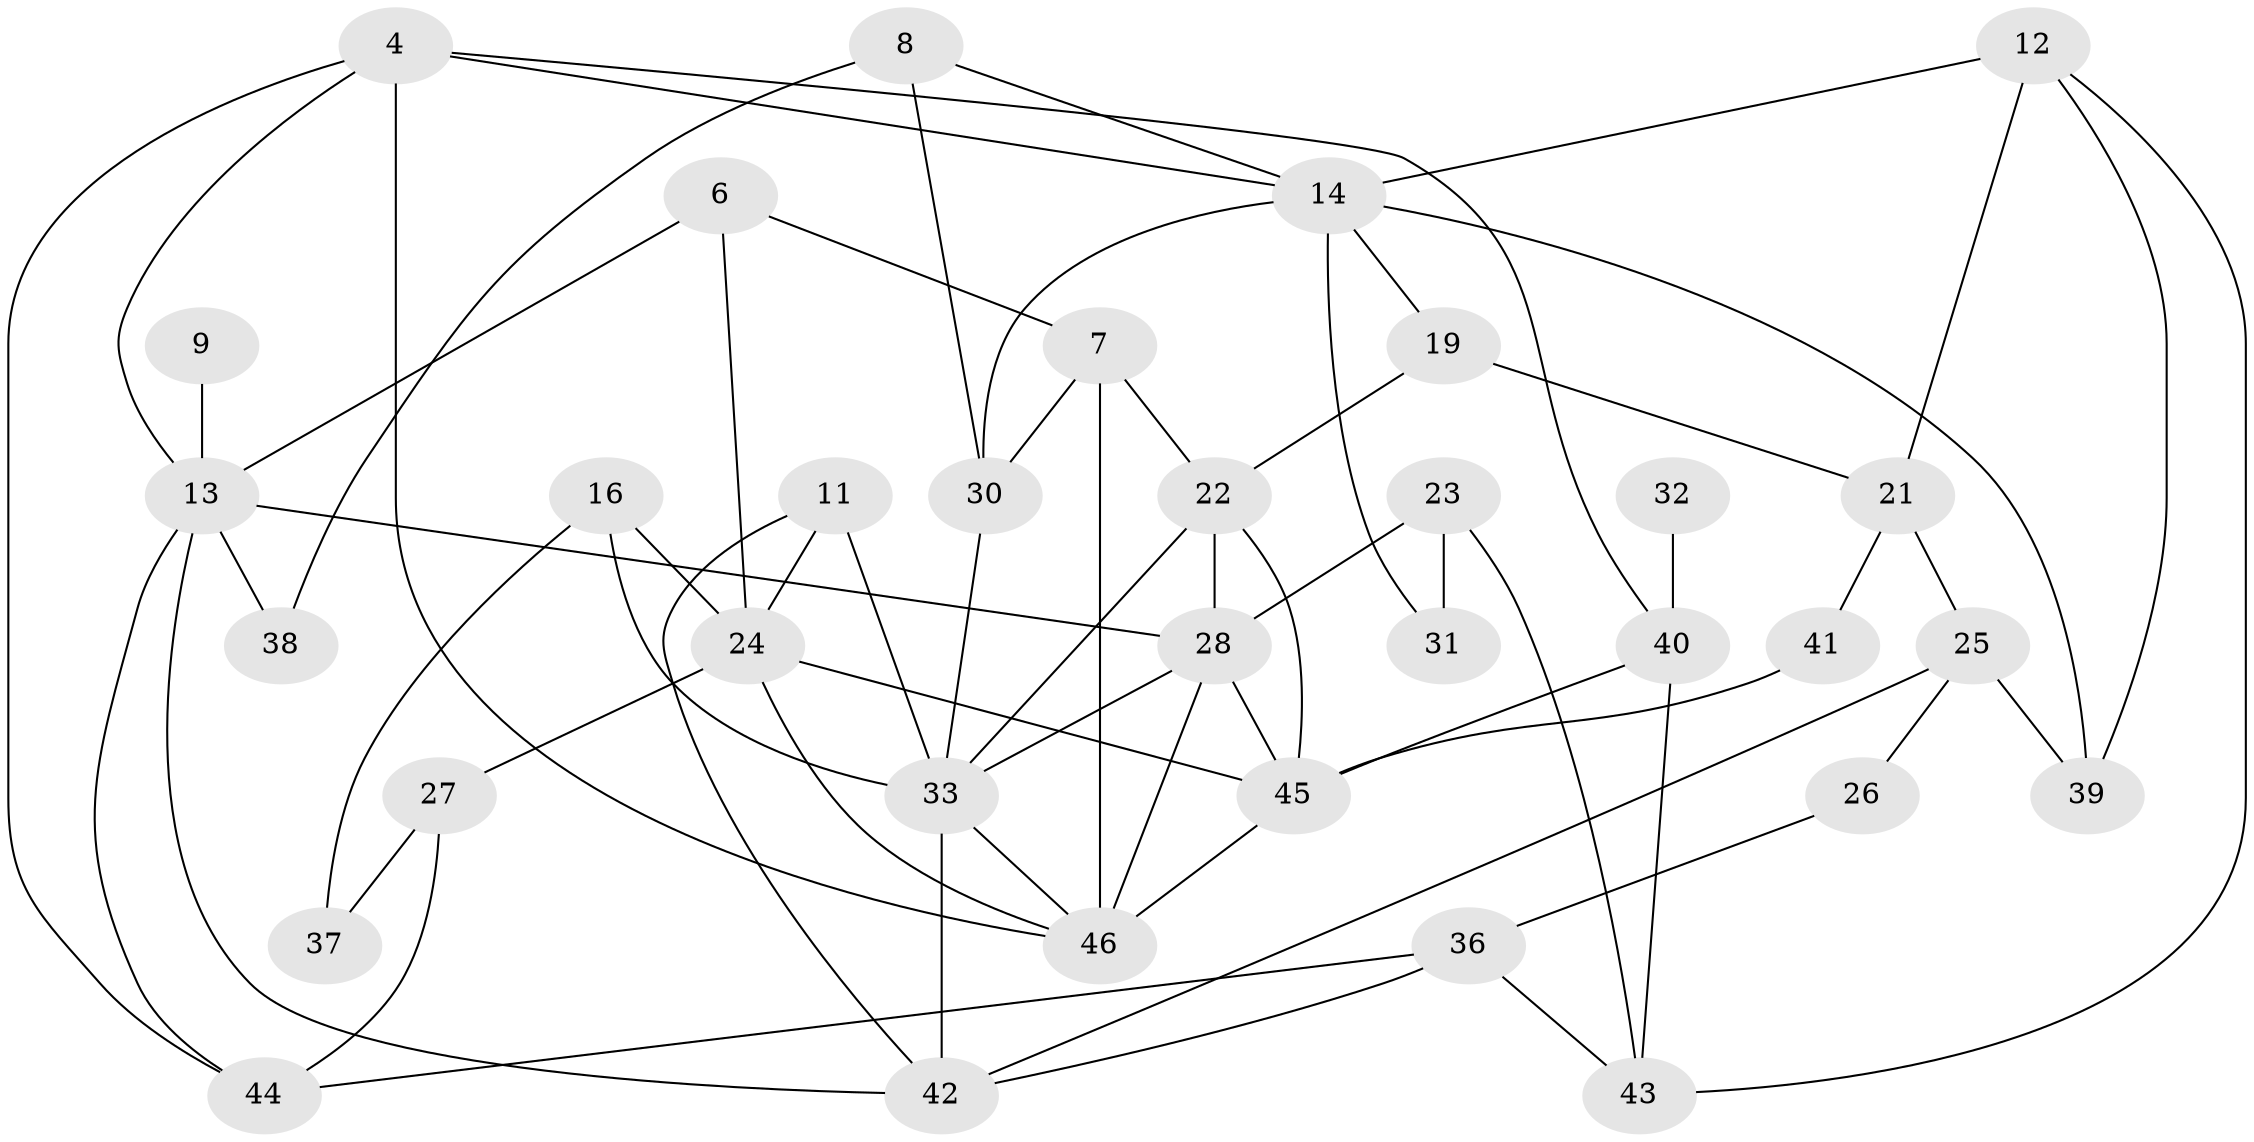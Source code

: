 // original degree distribution, {3: 0.18478260869565216, 1: 0.15217391304347827, 4: 0.15217391304347827, 2: 0.25, 6: 0.021739130434782608, 0: 0.11956521739130435, 5: 0.11956521739130435}
// Generated by graph-tools (version 1.1) at 2025/00/03/09/25 03:00:50]
// undirected, 34 vertices, 66 edges
graph export_dot {
graph [start="1"]
  node [color=gray90,style=filled];
  4;
  6;
  7;
  8;
  9;
  11;
  12;
  13;
  14;
  16;
  19;
  21;
  22;
  23;
  24;
  25;
  26;
  27;
  28;
  30;
  31;
  32;
  33;
  36;
  37;
  38;
  39;
  40;
  41;
  42;
  43;
  44;
  45;
  46;
  4 -- 13 [weight=1.0];
  4 -- 14 [weight=1.0];
  4 -- 40 [weight=1.0];
  4 -- 44 [weight=1.0];
  4 -- 46 [weight=1.0];
  6 -- 7 [weight=1.0];
  6 -- 13 [weight=1.0];
  6 -- 24 [weight=1.0];
  7 -- 22 [weight=1.0];
  7 -- 30 [weight=1.0];
  7 -- 46 [weight=1.0];
  8 -- 14 [weight=1.0];
  8 -- 30 [weight=1.0];
  8 -- 38 [weight=1.0];
  9 -- 13 [weight=1.0];
  11 -- 24 [weight=1.0];
  11 -- 33 [weight=1.0];
  11 -- 42 [weight=1.0];
  12 -- 14 [weight=1.0];
  12 -- 21 [weight=1.0];
  12 -- 39 [weight=1.0];
  12 -- 43 [weight=1.0];
  13 -- 28 [weight=2.0];
  13 -- 38 [weight=1.0];
  13 -- 42 [weight=1.0];
  13 -- 44 [weight=1.0];
  14 -- 19 [weight=1.0];
  14 -- 30 [weight=1.0];
  14 -- 31 [weight=1.0];
  14 -- 39 [weight=1.0];
  16 -- 24 [weight=1.0];
  16 -- 33 [weight=2.0];
  16 -- 37 [weight=1.0];
  19 -- 21 [weight=1.0];
  19 -- 22 [weight=2.0];
  21 -- 25 [weight=1.0];
  21 -- 41 [weight=1.0];
  22 -- 28 [weight=1.0];
  22 -- 33 [weight=1.0];
  22 -- 45 [weight=1.0];
  23 -- 28 [weight=1.0];
  23 -- 31 [weight=1.0];
  23 -- 43 [weight=1.0];
  24 -- 27 [weight=1.0];
  24 -- 45 [weight=1.0];
  24 -- 46 [weight=1.0];
  25 -- 26 [weight=1.0];
  25 -- 39 [weight=1.0];
  25 -- 42 [weight=1.0];
  26 -- 36 [weight=1.0];
  27 -- 37 [weight=1.0];
  27 -- 44 [weight=1.0];
  28 -- 33 [weight=1.0];
  28 -- 45 [weight=1.0];
  28 -- 46 [weight=2.0];
  30 -- 33 [weight=1.0];
  32 -- 40 [weight=1.0];
  33 -- 42 [weight=1.0];
  33 -- 46 [weight=1.0];
  36 -- 42 [weight=1.0];
  36 -- 43 [weight=1.0];
  36 -- 44 [weight=1.0];
  40 -- 43 [weight=1.0];
  40 -- 45 [weight=1.0];
  41 -- 45 [weight=1.0];
  45 -- 46 [weight=1.0];
}
